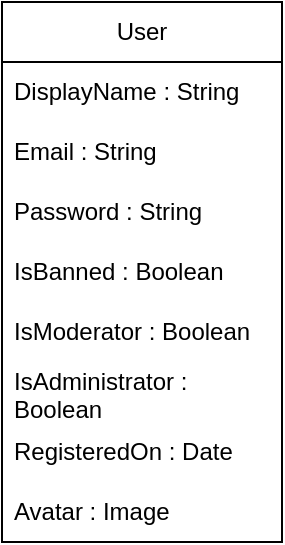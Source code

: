 <mxfile version="24.8.3">
  <diagram id="R2lEEEUBdFMjLlhIrx00" name="Page-1">
    <mxGraphModel dx="602" dy="537" grid="1" gridSize="10" guides="1" tooltips="1" connect="1" arrows="1" fold="1" page="1" pageScale="1" pageWidth="850" pageHeight="1100" math="0" shadow="0" extFonts="Permanent Marker^https://fonts.googleapis.com/css?family=Permanent+Marker">
      <root>
        <mxCell id="0" />
        <mxCell id="1" parent="0" />
        <mxCell id="l4IScRg9fdFL3jX_R30q-5" value="User" style="swimlane;fontStyle=0;childLayout=stackLayout;horizontal=1;startSize=30;horizontalStack=0;resizeParent=1;resizeParentMax=0;resizeLast=0;collapsible=1;marginBottom=0;whiteSpace=wrap;html=1;" vertex="1" parent="1">
          <mxGeometry x="90" y="40" width="140" height="270" as="geometry" />
        </mxCell>
        <mxCell id="l4IScRg9fdFL3jX_R30q-6" value="DisplayName : String" style="text;strokeColor=none;fillColor=none;align=left;verticalAlign=middle;spacingLeft=4;spacingRight=4;overflow=hidden;points=[[0,0.5],[1,0.5]];portConstraint=eastwest;rotatable=0;whiteSpace=wrap;html=1;" vertex="1" parent="l4IScRg9fdFL3jX_R30q-5">
          <mxGeometry y="30" width="140" height="30" as="geometry" />
        </mxCell>
        <mxCell id="l4IScRg9fdFL3jX_R30q-7" value="&lt;div&gt;Email : String&lt;/div&gt;" style="text;strokeColor=none;fillColor=none;align=left;verticalAlign=middle;spacingLeft=4;spacingRight=4;overflow=hidden;points=[[0,0.5],[1,0.5]];portConstraint=eastwest;rotatable=0;whiteSpace=wrap;html=1;" vertex="1" parent="l4IScRg9fdFL3jX_R30q-5">
          <mxGeometry y="60" width="140" height="30" as="geometry" />
        </mxCell>
        <mxCell id="l4IScRg9fdFL3jX_R30q-8" value="&lt;div&gt;Password : String&lt;/div&gt;" style="text;strokeColor=none;fillColor=none;align=left;verticalAlign=middle;spacingLeft=4;spacingRight=4;overflow=hidden;points=[[0,0.5],[1,0.5]];portConstraint=eastwest;rotatable=0;whiteSpace=wrap;html=1;" vertex="1" parent="l4IScRg9fdFL3jX_R30q-5">
          <mxGeometry y="90" width="140" height="30" as="geometry" />
        </mxCell>
        <mxCell id="l4IScRg9fdFL3jX_R30q-11" value="IsBanned : Boolean" style="text;strokeColor=none;fillColor=none;align=left;verticalAlign=middle;spacingLeft=4;spacingRight=4;overflow=hidden;points=[[0,0.5],[1,0.5]];portConstraint=eastwest;rotatable=0;whiteSpace=wrap;html=1;" vertex="1" parent="l4IScRg9fdFL3jX_R30q-5">
          <mxGeometry y="120" width="140" height="30" as="geometry" />
        </mxCell>
        <mxCell id="l4IScRg9fdFL3jX_R30q-12" value="IsModerator : Boolean" style="text;strokeColor=none;fillColor=none;align=left;verticalAlign=middle;spacingLeft=4;spacingRight=4;overflow=hidden;points=[[0,0.5],[1,0.5]];portConstraint=eastwest;rotatable=0;whiteSpace=wrap;html=1;" vertex="1" parent="l4IScRg9fdFL3jX_R30q-5">
          <mxGeometry y="150" width="140" height="30" as="geometry" />
        </mxCell>
        <mxCell id="l4IScRg9fdFL3jX_R30q-13" value="IsAdministrator : Boolean" style="text;strokeColor=none;fillColor=none;align=left;verticalAlign=middle;spacingLeft=4;spacingRight=4;overflow=hidden;points=[[0,0.5],[1,0.5]];portConstraint=eastwest;rotatable=0;whiteSpace=wrap;html=1;" vertex="1" parent="l4IScRg9fdFL3jX_R30q-5">
          <mxGeometry y="180" width="140" height="30" as="geometry" />
        </mxCell>
        <mxCell id="l4IScRg9fdFL3jX_R30q-14" value="RegisteredOn : Date" style="text;strokeColor=none;fillColor=none;align=left;verticalAlign=middle;spacingLeft=4;spacingRight=4;overflow=hidden;points=[[0,0.5],[1,0.5]];portConstraint=eastwest;rotatable=0;whiteSpace=wrap;html=1;" vertex="1" parent="l4IScRg9fdFL3jX_R30q-5">
          <mxGeometry y="210" width="140" height="30" as="geometry" />
        </mxCell>
        <mxCell id="l4IScRg9fdFL3jX_R30q-15" value="Avatar : Image" style="text;strokeColor=none;fillColor=none;align=left;verticalAlign=middle;spacingLeft=4;spacingRight=4;overflow=hidden;points=[[0,0.5],[1,0.5]];portConstraint=eastwest;rotatable=0;whiteSpace=wrap;html=1;" vertex="1" parent="l4IScRg9fdFL3jX_R30q-5">
          <mxGeometry y="240" width="140" height="30" as="geometry" />
        </mxCell>
      </root>
    </mxGraphModel>
  </diagram>
</mxfile>
